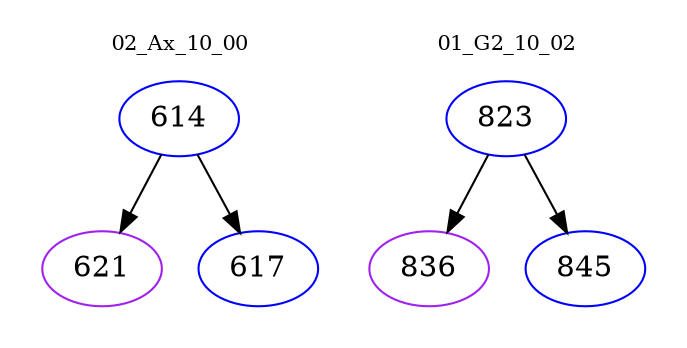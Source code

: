 digraph{
subgraph cluster_0 {
color = white
label = "02_Ax_10_00";
fontsize=10;
T0_614 [label="614", color="blue"]
T0_614 -> T0_621 [color="black"]
T0_621 [label="621", color="purple"]
T0_614 -> T0_617 [color="black"]
T0_617 [label="617", color="blue"]
}
subgraph cluster_1 {
color = white
label = "01_G2_10_02";
fontsize=10;
T1_823 [label="823", color="blue"]
T1_823 -> T1_836 [color="black"]
T1_836 [label="836", color="purple"]
T1_823 -> T1_845 [color="black"]
T1_845 [label="845", color="blue"]
}
}
